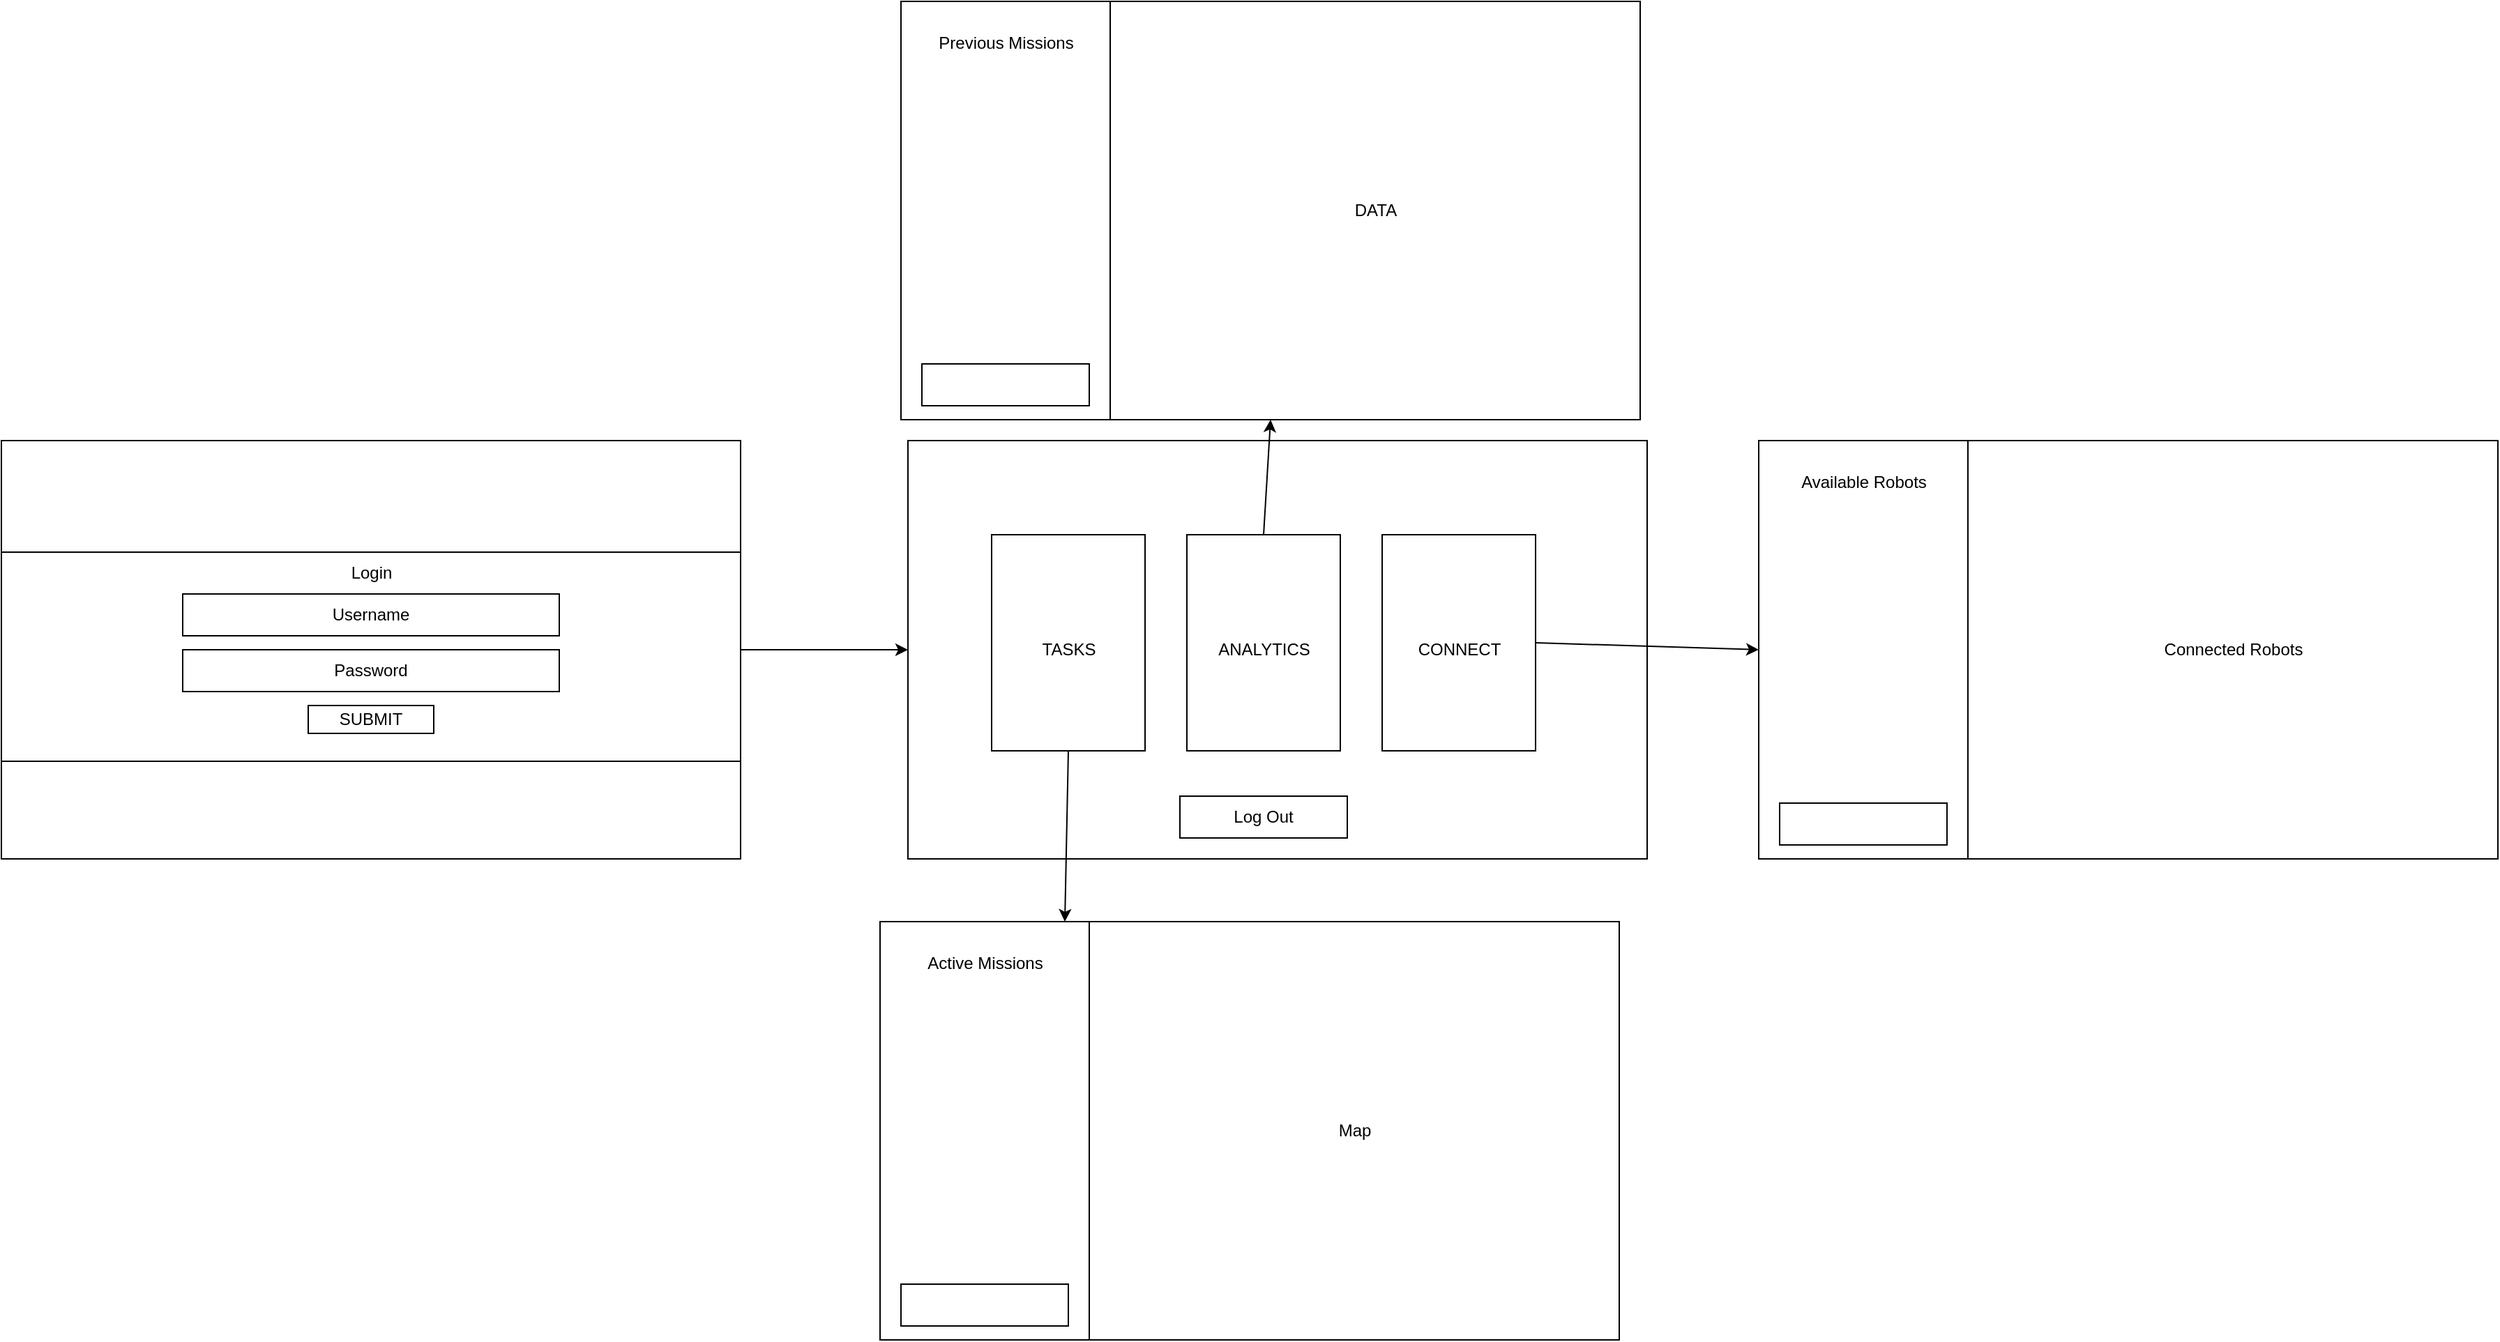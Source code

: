 <mxfile>
    <diagram id="MKfgannCSejDJkwCzxHz" name="Page-1">
        <mxGraphModel dx="2844" dy="547" grid="1" gridSize="10" guides="1" tooltips="1" connect="1" arrows="1" fold="1" page="1" pageScale="1" pageWidth="1100" pageHeight="850" math="0" shadow="0">
            <root>
                <mxCell id="0"/>
                <mxCell id="1" parent="0"/>
                <mxCell id="62" value="" style="rounded=0;whiteSpace=wrap;html=1;" parent="1" vertex="1">
                    <mxGeometry x="50" y="670" width="530" height="300" as="geometry"/>
                </mxCell>
                <mxCell id="63" value="" style="rounded=0;whiteSpace=wrap;html=1;" parent="1" vertex="1">
                    <mxGeometry x="50" y="670" width="150" height="300" as="geometry"/>
                </mxCell>
                <mxCell id="64" value="Active Missions" style="text;html=1;align=center;verticalAlign=middle;resizable=0;points=[];autosize=1;strokeColor=none;fillColor=none;" parent="1" vertex="1">
                    <mxGeometry x="75" y="690" width="100" height="20" as="geometry"/>
                </mxCell>
                <mxCell id="65" value="Map" style="text;html=1;align=center;verticalAlign=middle;resizable=0;points=[];autosize=1;strokeColor=none;fillColor=none;" parent="1" vertex="1">
                    <mxGeometry x="370" y="810" width="40" height="20" as="geometry"/>
                </mxCell>
                <mxCell id="66" value="" style="rounded=0;whiteSpace=wrap;html=1;" parent="1" vertex="1">
                    <mxGeometry x="65" y="930" width="120" height="30" as="geometry"/>
                </mxCell>
                <mxCell id="91" style="edgeStyle=none;html=1;exitX=1;exitY=0.5;exitDx=0;exitDy=0;entryX=0;entryY=0.5;entryDx=0;entryDy=0;" edge="1" parent="1" source="67" target="82">
                    <mxGeometry relative="1" as="geometry"/>
                </mxCell>
                <mxCell id="67" value="" style="rounded=0;whiteSpace=wrap;html=1;" vertex="1" parent="1">
                    <mxGeometry x="-580" y="325" width="530" height="300" as="geometry"/>
                </mxCell>
                <mxCell id="71" value="" style="rounded=0;whiteSpace=wrap;html=1;" vertex="1" parent="1">
                    <mxGeometry x="-580" y="405" width="530" height="150" as="geometry"/>
                </mxCell>
                <mxCell id="73" value="Username" style="rounded=0;whiteSpace=wrap;html=1;" vertex="1" parent="1">
                    <mxGeometry x="-450" y="435" width="270" height="30" as="geometry"/>
                </mxCell>
                <mxCell id="74" value="Password" style="rounded=0;whiteSpace=wrap;html=1;" vertex="1" parent="1">
                    <mxGeometry x="-450" y="475" width="270" height="30" as="geometry"/>
                </mxCell>
                <mxCell id="75" value="SUBMIT" style="rounded=0;whiteSpace=wrap;html=1;" vertex="1" parent="1">
                    <mxGeometry x="-360" y="515" width="90" height="20" as="geometry"/>
                </mxCell>
                <mxCell id="76" value="Login" style="text;html=1;align=center;verticalAlign=middle;resizable=0;points=[];autosize=1;strokeColor=none;fillColor=none;" vertex="1" parent="1">
                    <mxGeometry x="-335" y="410" width="40" height="20" as="geometry"/>
                </mxCell>
                <mxCell id="82" value="" style="rounded=0;whiteSpace=wrap;html=1;" vertex="1" parent="1">
                    <mxGeometry x="70" y="325" width="530" height="300" as="geometry"/>
                </mxCell>
                <mxCell id="90" style="edgeStyle=none;html=1;exitX=0.5;exitY=1;exitDx=0;exitDy=0;entryX=0.25;entryY=0;entryDx=0;entryDy=0;" edge="1" parent="1" source="83" target="62">
                    <mxGeometry relative="1" as="geometry"/>
                </mxCell>
                <mxCell id="83" value="" style="rounded=0;whiteSpace=wrap;html=1;" vertex="1" parent="1">
                    <mxGeometry x="130" y="392.5" width="110" height="155" as="geometry"/>
                </mxCell>
                <mxCell id="84" value="TASKS" style="text;html=1;align=center;verticalAlign=middle;resizable=0;points=[];autosize=1;strokeColor=none;fillColor=none;" vertex="1" parent="1">
                    <mxGeometry x="160" y="465" width="50" height="20" as="geometry"/>
                </mxCell>
                <mxCell id="86" value="Log Out" style="rounded=0;whiteSpace=wrap;html=1;" vertex="1" parent="1">
                    <mxGeometry x="265" y="580" width="120" height="30" as="geometry"/>
                </mxCell>
                <mxCell id="97" style="edgeStyle=none;html=1;exitX=0.5;exitY=0;exitDx=0;exitDy=0;entryX=0.5;entryY=1;entryDx=0;entryDy=0;" edge="1" parent="1" source="87" target="92">
                    <mxGeometry relative="1" as="geometry"/>
                </mxCell>
                <mxCell id="87" value="" style="rounded=0;whiteSpace=wrap;html=1;" vertex="1" parent="1">
                    <mxGeometry x="270" y="392.5" width="110" height="155" as="geometry"/>
                </mxCell>
                <mxCell id="103" style="edgeStyle=none;html=1;exitX=1;exitY=0.5;exitDx=0;exitDy=0;entryX=0;entryY=0.5;entryDx=0;entryDy=0;" edge="1" parent="1" source="88" target="98">
                    <mxGeometry relative="1" as="geometry"/>
                </mxCell>
                <mxCell id="88" value="" style="rounded=0;whiteSpace=wrap;html=1;" vertex="1" parent="1">
                    <mxGeometry x="410" y="392.5" width="110" height="155" as="geometry"/>
                </mxCell>
                <mxCell id="85" value="CONNECT" style="text;html=1;align=center;verticalAlign=middle;resizable=0;points=[];autosize=1;strokeColor=none;fillColor=none;" vertex="1" parent="1">
                    <mxGeometry x="430" y="465" width="70" height="20" as="geometry"/>
                </mxCell>
                <mxCell id="89" value="ANALYTICS" style="text;html=1;align=center;verticalAlign=middle;resizable=0;points=[];autosize=1;strokeColor=none;fillColor=none;" vertex="1" parent="1">
                    <mxGeometry x="285" y="465" width="80" height="20" as="geometry"/>
                </mxCell>
                <mxCell id="92" value="" style="rounded=0;whiteSpace=wrap;html=1;" vertex="1" parent="1">
                    <mxGeometry x="65" y="10" width="530" height="300" as="geometry"/>
                </mxCell>
                <mxCell id="93" value="" style="rounded=0;whiteSpace=wrap;html=1;" vertex="1" parent="1">
                    <mxGeometry x="65" y="10" width="150" height="300" as="geometry"/>
                </mxCell>
                <mxCell id="94" value="Previous Missions" style="text;html=1;align=center;verticalAlign=middle;resizable=0;points=[];autosize=1;strokeColor=none;fillColor=none;" vertex="1" parent="1">
                    <mxGeometry x="85" y="30" width="110" height="20" as="geometry"/>
                </mxCell>
                <mxCell id="95" value="DATA" style="text;html=1;align=center;verticalAlign=middle;resizable=0;points=[];autosize=1;strokeColor=none;fillColor=none;" vertex="1" parent="1">
                    <mxGeometry x="380" y="150" width="50" height="20" as="geometry"/>
                </mxCell>
                <mxCell id="96" value="" style="rounded=0;whiteSpace=wrap;html=1;" vertex="1" parent="1">
                    <mxGeometry x="80" y="270" width="120" height="30" as="geometry"/>
                </mxCell>
                <mxCell id="98" value="" style="rounded=0;whiteSpace=wrap;html=1;" vertex="1" parent="1">
                    <mxGeometry x="680" y="325" width="530" height="300" as="geometry"/>
                </mxCell>
                <mxCell id="99" value="" style="rounded=0;whiteSpace=wrap;html=1;" vertex="1" parent="1">
                    <mxGeometry x="680" y="325" width="150" height="300" as="geometry"/>
                </mxCell>
                <mxCell id="100" value="Available Robots" style="text;html=1;align=center;verticalAlign=middle;resizable=0;points=[];autosize=1;strokeColor=none;fillColor=none;" vertex="1" parent="1">
                    <mxGeometry x="700" y="345" width="110" height="20" as="geometry"/>
                </mxCell>
                <mxCell id="101" value="Connected Robots" style="text;html=1;align=center;verticalAlign=middle;resizable=0;points=[];autosize=1;strokeColor=none;fillColor=none;" vertex="1" parent="1">
                    <mxGeometry x="965" y="465" width="110" height="20" as="geometry"/>
                </mxCell>
                <mxCell id="102" value="" style="rounded=0;whiteSpace=wrap;html=1;" vertex="1" parent="1">
                    <mxGeometry x="695" y="585" width="120" height="30" as="geometry"/>
                </mxCell>
            </root>
        </mxGraphModel>
    </diagram>
</mxfile>